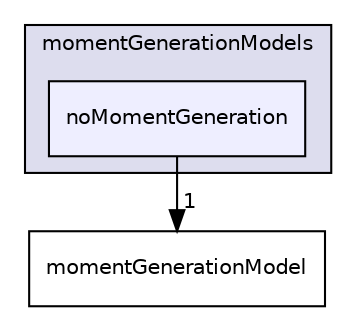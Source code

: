 digraph "noMomentGeneration" {
  bgcolor=transparent;
  compound=true
  node [ fontsize="10", fontname="Helvetica"];
  edge [ labelfontsize="10", labelfontname="Helvetica"];
  subgraph clusterdir_538b51c5cb33798fc1532c9c9bb5db7b {
    graph [ bgcolor="#ddddee", pencolor="black", label="momentGenerationModels" fontname="Helvetica", fontsize="10", URL="dir_538b51c5cb33798fc1532c9c9bb5db7b.html"]
  dir_9f5bf62dfded041cdc59c97e7cee3139 [shape=box, label="noMomentGeneration", style="filled", fillcolor="#eeeeff", pencolor="black", URL="dir_9f5bf62dfded041cdc59c97e7cee3139.html"];
  }
  dir_c522a2727a33630ac0f643330a5dc48c [shape=box label="momentGenerationModel" URL="dir_c522a2727a33630ac0f643330a5dc48c.html"];
  dir_9f5bf62dfded041cdc59c97e7cee3139->dir_c522a2727a33630ac0f643330a5dc48c [headlabel="1", labeldistance=1.5 headhref="dir_000280_000238.html"];
}
